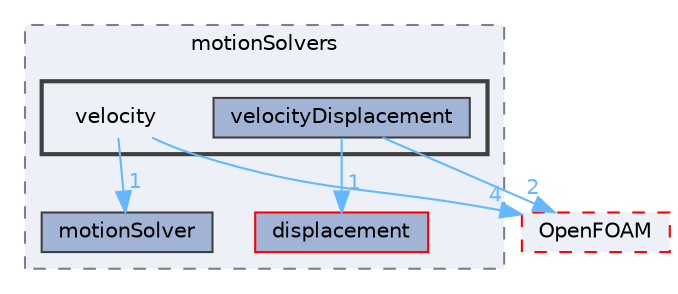 digraph "src/dynamicMesh/motionSolvers/velocity"
{
 // LATEX_PDF_SIZE
  bgcolor="transparent";
  edge [fontname=Helvetica,fontsize=10,labelfontname=Helvetica,labelfontsize=10];
  node [fontname=Helvetica,fontsize=10,shape=box,height=0.2,width=0.4];
  compound=true
  subgraph clusterdir_63edc9dc903196284d9e86748ed5cd67 {
    graph [ bgcolor="#edf0f7", pencolor="grey50", label="motionSolvers", fontname=Helvetica,fontsize=10 style="filled,dashed", URL="dir_63edc9dc903196284d9e86748ed5cd67.html",tooltip=""]
  dir_f08b2a025042587e1713b7e1a14ec2df [label="motionSolver", fillcolor="#a2b4d6", color="grey25", style="filled", URL="dir_f08b2a025042587e1713b7e1a14ec2df.html",tooltip=""];
  dir_b6bbef0e5e6a5d50496a71f7626b4ce2 [label="displacement", fillcolor="#a2b4d6", color="red", style="filled", URL="dir_b6bbef0e5e6a5d50496a71f7626b4ce2.html",tooltip=""];
  subgraph clusterdir_a92c842e1e99d5ed5026d73cff45ef1b {
    graph [ bgcolor="#edf0f7", pencolor="grey25", label="", fontname=Helvetica,fontsize=10 style="filled,bold", URL="dir_a92c842e1e99d5ed5026d73cff45ef1b.html",tooltip=""]
    dir_a92c842e1e99d5ed5026d73cff45ef1b [shape=plaintext, label="velocity"];
  dir_701326fee914fdd487114f4dc5b30912 [label="velocityDisplacement", fillcolor="#a2b4d6", color="grey25", style="filled", URL="dir_701326fee914fdd487114f4dc5b30912.html",tooltip=""];
  }
  }
  dir_c5473ff19b20e6ec4dfe5c310b3778a8 [label="OpenFOAM", fillcolor="#edf0f7", color="red", style="filled,dashed", URL="dir_c5473ff19b20e6ec4dfe5c310b3778a8.html",tooltip=""];
  dir_a92c842e1e99d5ed5026d73cff45ef1b->dir_c5473ff19b20e6ec4dfe5c310b3778a8 [headlabel="4", labeldistance=1.5 headhref="dir_004266_002695.html" href="dir_004266_002695.html" color="steelblue1" fontcolor="steelblue1"];
  dir_a92c842e1e99d5ed5026d73cff45ef1b->dir_f08b2a025042587e1713b7e1a14ec2df [headlabel="1", labeldistance=1.5 headhref="dir_004266_002444.html" href="dir_004266_002444.html" color="steelblue1" fontcolor="steelblue1"];
  dir_701326fee914fdd487114f4dc5b30912->dir_b6bbef0e5e6a5d50496a71f7626b4ce2 [headlabel="1", labeldistance=1.5 headhref="dir_004269_000966.html" href="dir_004269_000966.html" color="steelblue1" fontcolor="steelblue1"];
  dir_701326fee914fdd487114f4dc5b30912->dir_c5473ff19b20e6ec4dfe5c310b3778a8 [headlabel="2", labeldistance=1.5 headhref="dir_004269_002695.html" href="dir_004269_002695.html" color="steelblue1" fontcolor="steelblue1"];
}
